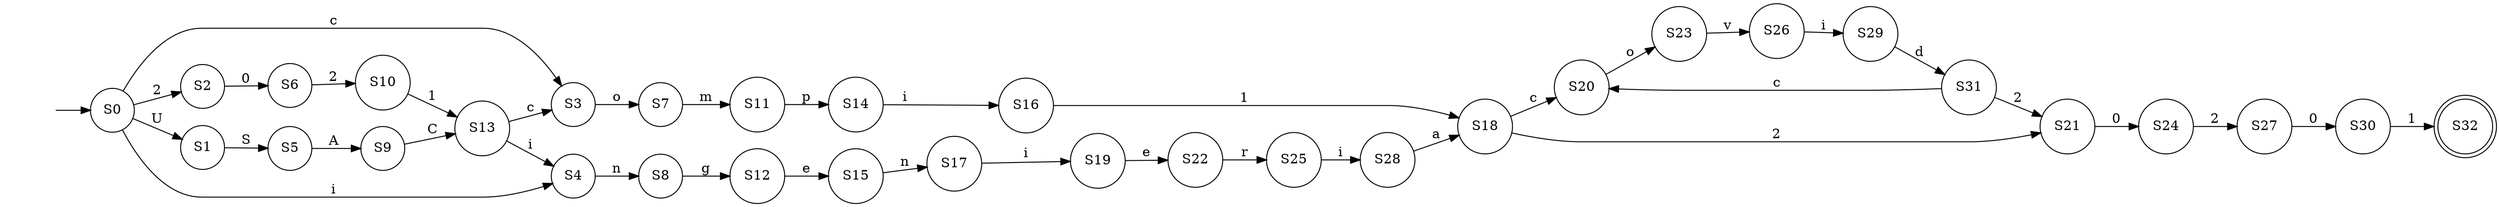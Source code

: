 digraph G{
rankdir=LR
concentrate=true
nodoInicial [shape=none label=""]
S0[shape=circle label="S0"]
S1[shape=circle label="S1"]
S2[shape=circle label="S2"]
S3[shape=circle label="S3"]
S4[shape=circle label="S4"]
S5[shape=circle label="S5"]
S6[shape=circle label="S6"]
S7[shape=circle label="S7"]
S8[shape=circle label="S8"]
S9[shape=circle label="S9"]
S10[shape=circle label="S10"]
S11[shape=circle label="S11"]
S12[shape=circle label="S12"]
S13[shape=circle label="S13"]
S14[shape=circle label="S14"]
S15[shape=circle label="S15"]
S16[shape=circle label="S16"]
S17[shape=circle label="S17"]
S18[shape=circle label="S18"]
S19[shape=circle label="S19"]
S20[shape=circle label="S20"]
S21[shape=circle label="S21"]
S22[shape=circle label="S22"]
S23[shape=circle label="S23"]
S24[shape=circle label="S24"]
S25[shape=circle label="S25"]
S26[shape=circle label="S26"]
S27[shape=circle label="S27"]
S28[shape=circle label="S28"]
S29[shape=circle label="S29"]
S30[shape=circle label="S30"]
S31[shape=circle label="S31"]
S32[shape=doublecircle label="S32"]
nodoInicial->S0[label=""]
S0->S1[label="U"]
S0->S2[label="2"]
S0->S3[label="c"]
S0->S4[label="i"]
S1->S5[label="S"]
S2->S6[label="0"]
S3->S7[label="o"]
S4->S8[label="n"]
S5->S9[label="A"]
S6->S10[label="2"]
S7->S11[label="m"]
S8->S12[label="g"]
S9->S13[label="C"]
S10->S13[label="1"]
S11->S14[label="p"]
S12->S15[label="e"]
S13->S3[label="c"]
S13->S4[label="i"]
S14->S16[label="i"]
S15->S17[label="n"]
S16->S18[label="1"]
S17->S19[label="i"]
S18->S21[label="2"]
S18->S20[label="c"]
S19->S22[label="e"]
S20->S23[label="o"]
S21->S24[label="0"]
S22->S25[label="r"]
S23->S26[label="v"]
S24->S27[label="2"]
S25->S28[label="i"]
S26->S29[label="i"]
S27->S30[label="0"]
S28->S18[label="a"]
S29->S31[label="d"]
S30->S32[label="1"]
S31->S21[label="2"]
S31->S20[label="c"]

}
